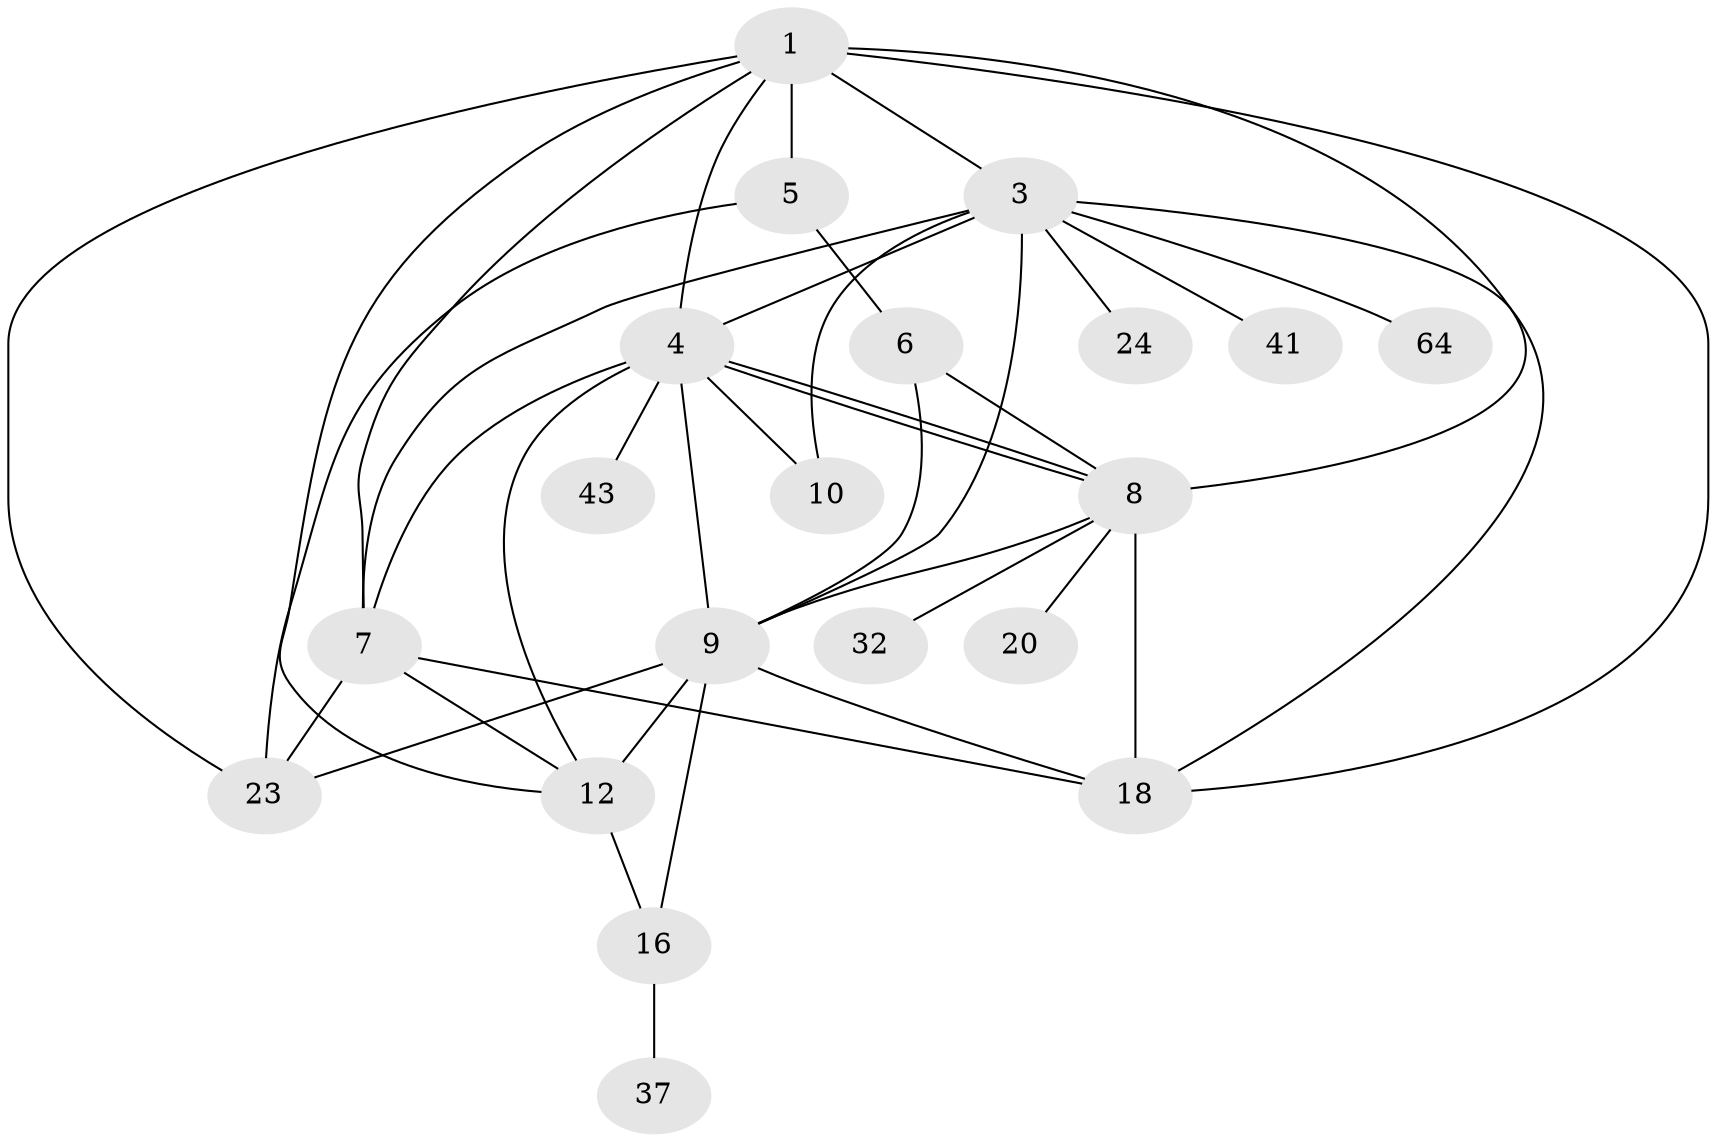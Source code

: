 // original degree distribution, {7: 0.05970149253731343, 8: 0.029850746268656716, 10: 0.014925373134328358, 14: 0.029850746268656716, 6: 0.04477611940298507, 4: 0.04477611940298507, 2: 0.208955223880597, 3: 0.1044776119402985, 1: 0.44776119402985076, 5: 0.014925373134328358}
// Generated by graph-tools (version 1.1) at 2025/18/03/04/25 18:18:01]
// undirected, 20 vertices, 40 edges
graph export_dot {
graph [start="1"]
  node [color=gray90,style=filled];
  1 [super="+2"];
  3;
  4 [super="+51+26"];
  5 [super="+25+15"];
  6 [super="+31+30"];
  7 [super="+63"];
  8 [super="+11+14+38"];
  9 [super="+13+28+19+40+34+17"];
  10;
  12 [super="+52"];
  16;
  18 [super="+22+61"];
  20;
  23 [super="+42"];
  24;
  32;
  37;
  41;
  43 [super="+47"];
  64;
  1 -- 3;
  1 -- 5 [weight=2];
  1 -- 12;
  1 -- 18;
  1 -- 23;
  1 -- 4;
  1 -- 7;
  1 -- 8;
  3 -- 4;
  3 -- 7;
  3 -- 9 [weight=2];
  3 -- 10;
  3 -- 24;
  3 -- 41;
  3 -- 64;
  3 -- 18;
  4 -- 7;
  4 -- 8 [weight=3];
  4 -- 8;
  4 -- 9 [weight=2];
  4 -- 10;
  4 -- 43;
  4 -- 12;
  5 -- 6;
  5 -- 23;
  6 -- 9;
  6 -- 8;
  7 -- 12;
  7 -- 18;
  7 -- 23;
  8 -- 20;
  8 -- 32;
  8 -- 18 [weight=3];
  8 -- 9;
  9 -- 18;
  9 -- 23;
  9 -- 16;
  9 -- 12 [weight=3];
  12 -- 16;
  16 -- 37;
}

